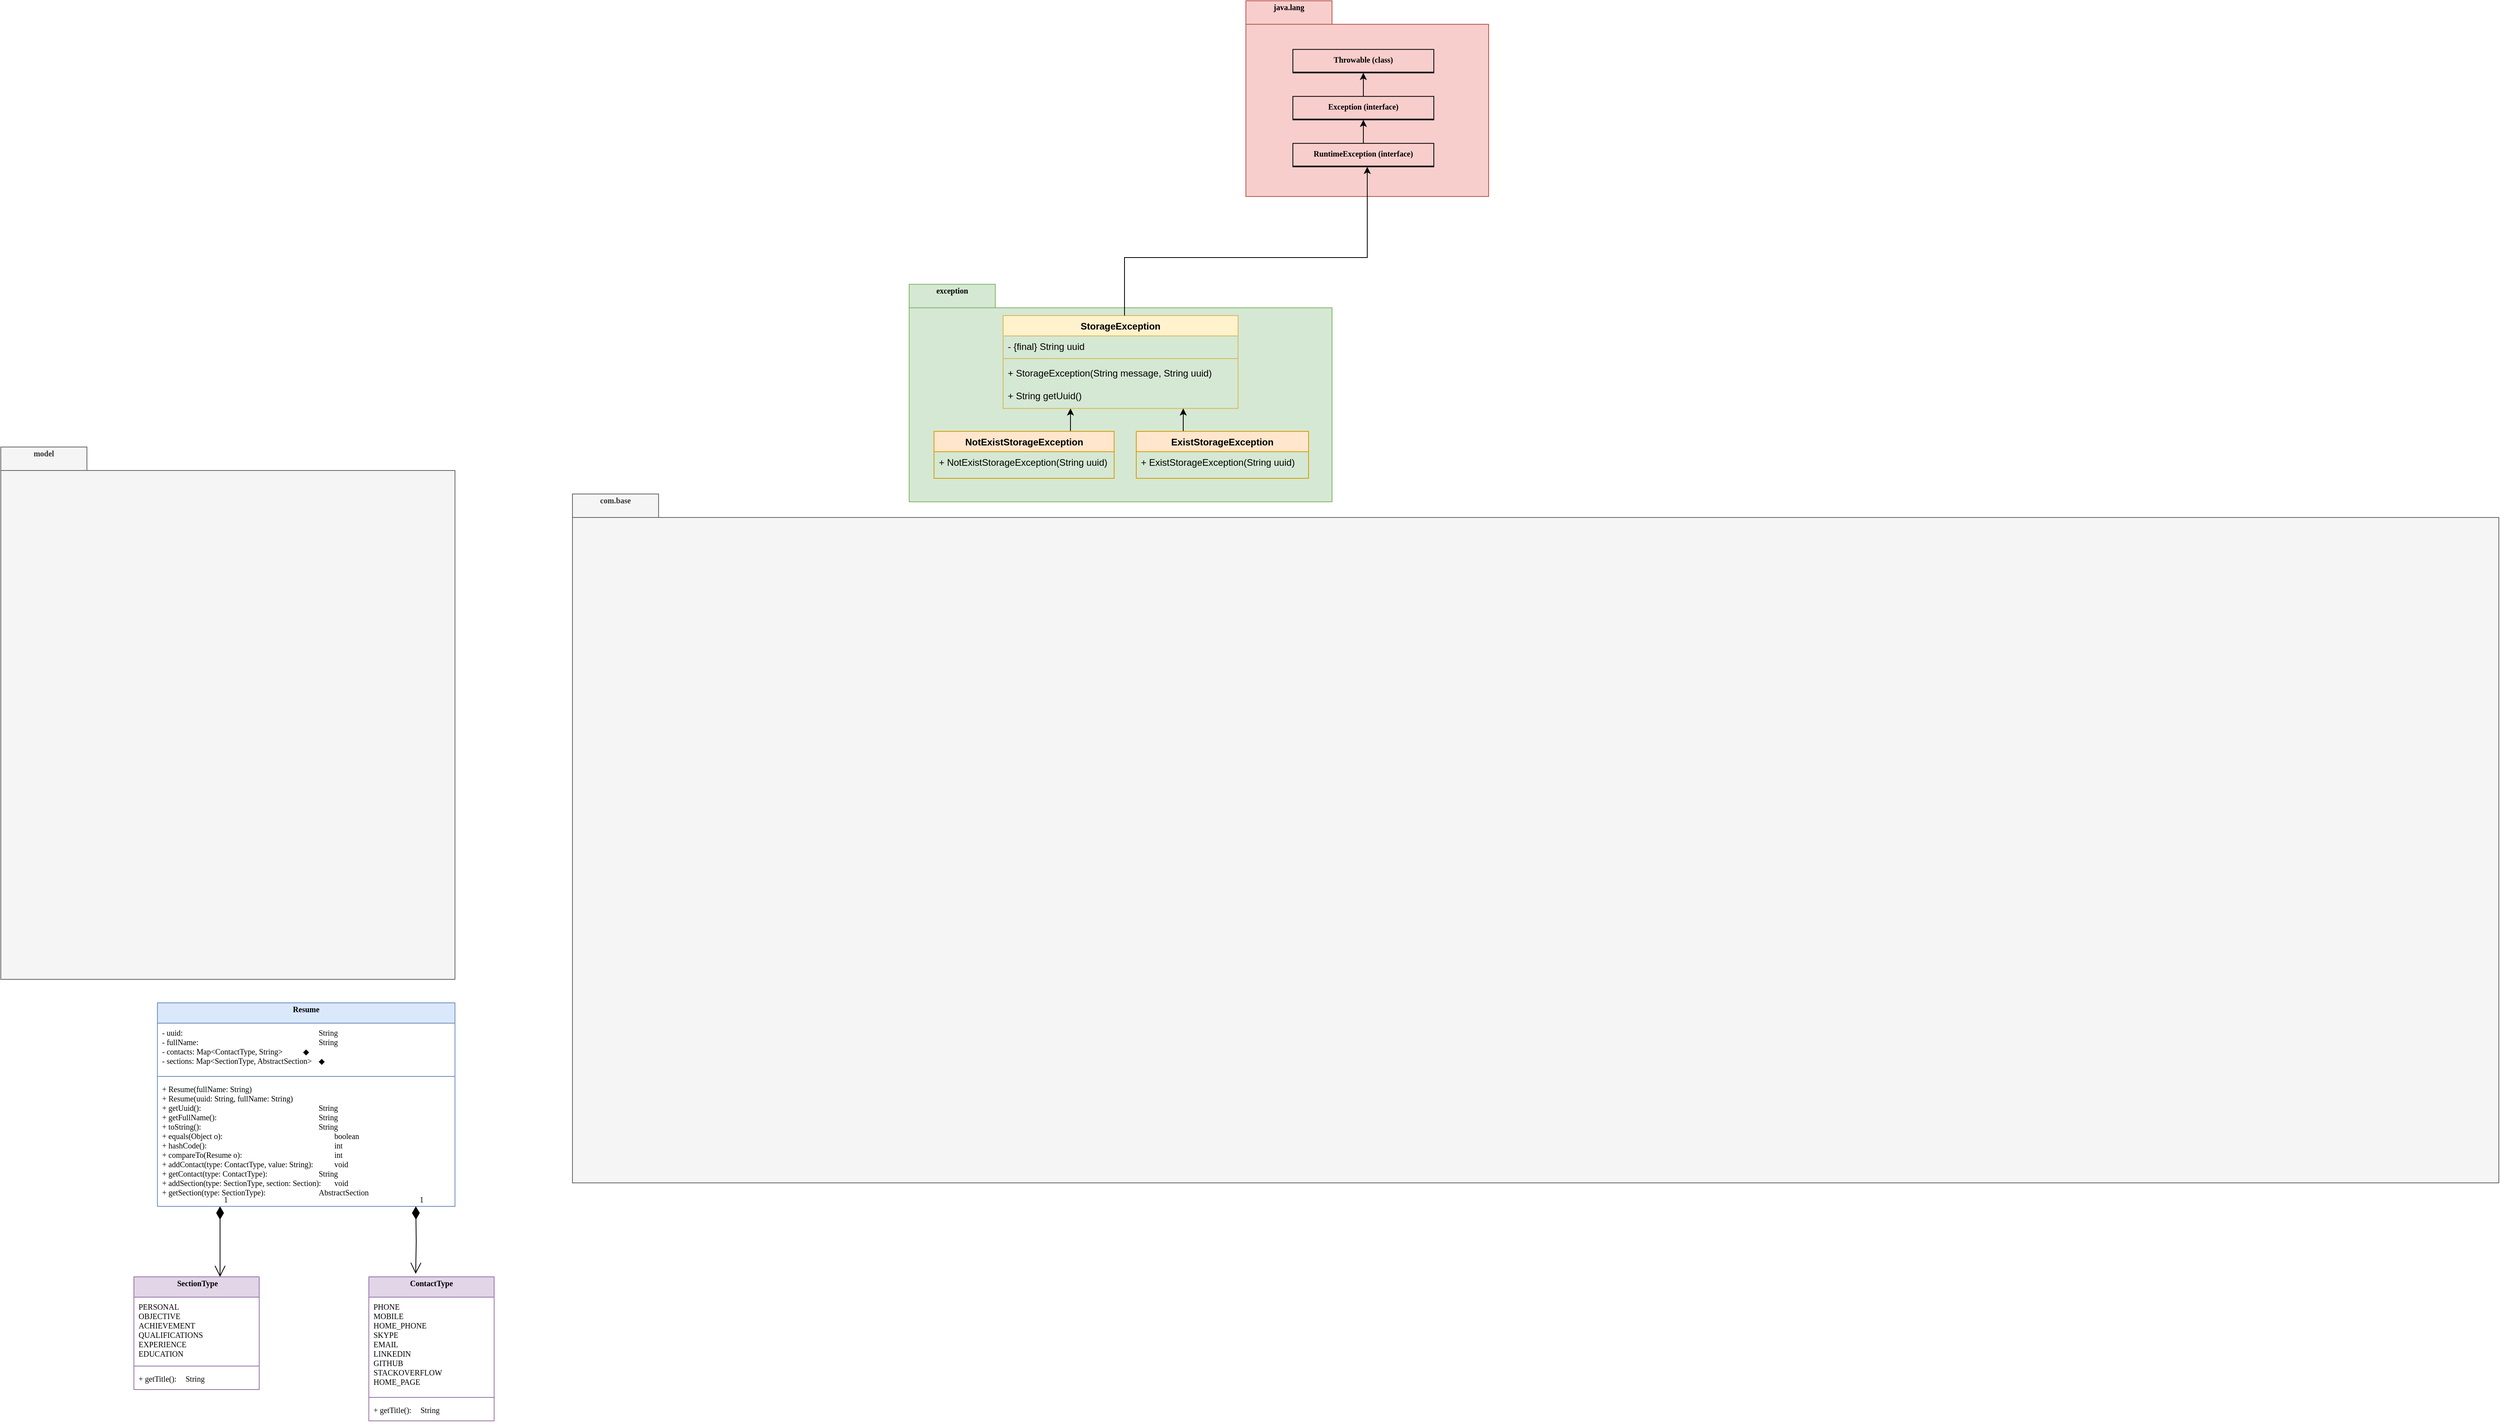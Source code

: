 <mxfile version="26.0.11">
  <diagram name="Page-1" id="b5b7bab2-c9e2-2cf4-8b2a-24fd1a2a6d21">
    <mxGraphModel dx="1535" dy="1523" grid="1" gridSize="10" guides="1" tooltips="1" connect="1" arrows="1" fold="1" page="1" pageScale="1" pageWidth="827" pageHeight="1169" background="none" math="0" shadow="0">
      <root>
        <mxCell id="0" />
        <mxCell id="1" parent="0" />
        <mxCell id="Uhua58XcrWmMQMuaPPMr-66" value="model" style="shape=folder;fontStyle=1;tabWidth=110;tabHeight=30;tabPosition=left;html=1;boundedLbl=1;labelInHeader=1;container=1;collapsible=0;whiteSpace=wrap;align=center;verticalAlign=top;spacingTop=-4;fontFamily=Verdana;fontSize=10;fontColor=#333333;fillColor=#f5f5f5;strokeColor=#666666;" vertex="1" parent="1">
          <mxGeometry x="-630" y="130" width="580" height="680" as="geometry" />
        </mxCell>
        <mxCell id="Uhua58XcrWmMQMuaPPMr-67" value="" style="html=1;strokeColor=none;resizeWidth=1;resizeHeight=1;fillColor=none;part=1;connectable=0;allowArrows=0;deletable=0;whiteSpace=wrap;align=center;verticalAlign=top;spacingTop=-4;fontFamily=Verdana;fontSize=10;fontColor=default;" vertex="1" parent="Uhua58XcrWmMQMuaPPMr-66">
          <mxGeometry width="580" height="476.0" relative="1" as="geometry">
            <mxPoint y="30" as="offset" />
          </mxGeometry>
        </mxCell>
        <mxCell id="Uhua58XcrWmMQMuaPPMr-31" value="com.base" style="shape=folder;fontStyle=1;tabWidth=110;tabHeight=30;tabPosition=left;html=1;boundedLbl=1;labelInHeader=1;container=1;collapsible=0;whiteSpace=wrap;align=center;verticalAlign=top;spacingTop=-4;fontFamily=Verdana;fontSize=10;fillColor=#f5f5f5;strokeColor=#666666;fontColor=#333333;" vertex="1" parent="1">
          <mxGeometry x="100" y="190" width="2460" height="880" as="geometry" />
        </mxCell>
        <mxCell id="Uhua58XcrWmMQMuaPPMr-29" value="java.lang" style="shape=folder;fontStyle=1;tabWidth=110;tabHeight=30;tabPosition=left;html=1;boundedLbl=1;labelInHeader=1;container=1;collapsible=0;whiteSpace=wrap;align=center;verticalAlign=top;spacingTop=-4;fontFamily=Verdana;fontSize=10;fillColor=#f8cecc;strokeColor=#b85450;" vertex="1" parent="1">
          <mxGeometry x="960" y="-440" width="310" height="250" as="geometry" />
        </mxCell>
        <mxCell id="Uhua58XcrWmMQMuaPPMr-43" value="Throwable (class)" style="swimlane;fontStyle=1;align=center;verticalAlign=middle;childLayout=stackLayout;horizontal=1;startSize=29;horizontalStack=0;resizeParent=1;resizeParentMax=0;resizeLast=0;collapsible=0;marginBottom=0;html=1;whiteSpace=wrap;spacingTop=-4;fontFamily=Verdana;fontSize=10;fontColor=default;fillColor=none;gradientColor=none;" vertex="1" parent="Uhua58XcrWmMQMuaPPMr-29">
          <mxGeometry x="60" y="62.15" width="180" height="30" as="geometry" />
        </mxCell>
        <mxCell id="Uhua58XcrWmMQMuaPPMr-52" style="edgeStyle=orthogonalEdgeStyle;rounded=0;orthogonalLoop=1;jettySize=auto;html=1;fontFamily=Verdana;fontSize=10;fontColor=default;" edge="1" parent="Uhua58XcrWmMQMuaPPMr-29" source="Uhua58XcrWmMQMuaPPMr-46" target="Uhua58XcrWmMQMuaPPMr-43">
          <mxGeometry relative="1" as="geometry" />
        </mxCell>
        <mxCell id="Uhua58XcrWmMQMuaPPMr-46" value="Exception (interface)" style="swimlane;fontStyle=1;align=center;verticalAlign=middle;childLayout=stackLayout;horizontal=1;startSize=29;horizontalStack=0;resizeParent=1;resizeParentMax=0;resizeLast=0;collapsible=0;marginBottom=0;html=1;whiteSpace=wrap;spacingTop=-4;fontFamily=Verdana;fontSize=10;fontColor=default;fillColor=none;gradientColor=none;" vertex="1" parent="Uhua58XcrWmMQMuaPPMr-29">
          <mxGeometry x="60" y="122.15" width="180" height="30" as="geometry" />
        </mxCell>
        <mxCell id="Uhua58XcrWmMQMuaPPMr-51" style="edgeStyle=orthogonalEdgeStyle;rounded=0;orthogonalLoop=1;jettySize=auto;html=1;entryX=0.5;entryY=1;entryDx=0;entryDy=0;fontFamily=Verdana;fontSize=10;fontColor=default;" edge="1" parent="Uhua58XcrWmMQMuaPPMr-29" source="Uhua58XcrWmMQMuaPPMr-47" target="Uhua58XcrWmMQMuaPPMr-46">
          <mxGeometry relative="1" as="geometry" />
        </mxCell>
        <mxCell id="Uhua58XcrWmMQMuaPPMr-47" value="RuntimeException (interface)" style="swimlane;fontStyle=1;align=center;verticalAlign=middle;childLayout=stackLayout;horizontal=1;startSize=29;horizontalStack=0;resizeParent=1;resizeParentMax=0;resizeLast=0;collapsible=0;marginBottom=0;html=1;whiteSpace=wrap;spacingTop=-4;fontFamily=Verdana;fontSize=10;fontColor=default;fillColor=none;gradientColor=none;" vertex="1" parent="Uhua58XcrWmMQMuaPPMr-29">
          <mxGeometry x="60" y="182.15" width="180" height="30" as="geometry" />
        </mxCell>
        <mxCell id="Uhua58XcrWmMQMuaPPMr-33" value="&lt;div&gt;&lt;span style=&quot;background-color: transparent; color: light-dark(rgb(0, 0, 0), rgb(255, 255, 255));&quot;&gt;exception&lt;/span&gt;&lt;/div&gt;" style="shape=folder;fontStyle=1;tabWidth=110;tabHeight=30;tabPosition=left;html=1;boundedLbl=1;labelInHeader=1;container=1;collapsible=0;whiteSpace=wrap;align=center;verticalAlign=top;spacingTop=-4;fontFamily=Verdana;fontSize=10;fillColor=#d5e8d4;strokeColor=#82b366;" vertex="1" parent="1">
          <mxGeometry x="530" y="-77.85" width="540" height="277.85" as="geometry" />
        </mxCell>
        <mxCell id="Uhua58XcrWmMQMuaPPMr-34" value="" style="html=1;strokeColor=none;resizeWidth=1;resizeHeight=1;fillColor=none;part=1;connectable=0;allowArrows=0;deletable=0;whiteSpace=wrap;align=center;verticalAlign=top;spacingTop=-4;fontFamily=Verdana;fontSize=10;fontColor=default;" vertex="1" parent="Uhua58XcrWmMQMuaPPMr-33">
          <mxGeometry width="188.372" height="84.563" relative="1" as="geometry">
            <mxPoint y="30" as="offset" />
          </mxGeometry>
        </mxCell>
        <mxCell id="Uhua58XcrWmMQMuaPPMr-37" value="" style="edgeStyle=orthogonalEdgeStyle;rounded=0;orthogonalLoop=1;jettySize=auto;html=1;fontFamily=Verdana;fontSize=10;fontColor=default;" edge="1" parent="Uhua58XcrWmMQMuaPPMr-33" source="Uhua58XcrWmMQMuaPPMr-8" target="Uhua58XcrWmMQMuaPPMr-4">
          <mxGeometry relative="1" as="geometry">
            <Array as="points">
              <mxPoint x="206" y="168" />
              <mxPoint x="206" y="168" />
            </Array>
          </mxGeometry>
        </mxCell>
        <mxCell id="Uhua58XcrWmMQMuaPPMr-8" value="NotExistStorageException" style="swimlane;fontStyle=1;align=center;verticalAlign=top;childLayout=stackLayout;horizontal=1;startSize=26;horizontalStack=0;resizeParent=1;resizeParentMax=0;resizeLast=0;collapsible=1;marginBottom=0;whiteSpace=wrap;html=1;fillColor=#ffe6cc;strokeColor=#d79b00;" vertex="1" parent="Uhua58XcrWmMQMuaPPMr-33">
          <mxGeometry x="31.76" y="187.85" width="230" height="60" as="geometry" />
        </mxCell>
        <mxCell id="Uhua58XcrWmMQMuaPPMr-11" value="+ NotExistStorageException(String uuid)" style="text;strokeColor=none;fillColor=none;align=left;verticalAlign=top;spacingLeft=4;spacingRight=4;overflow=hidden;rotatable=0;points=[[0,0.5],[1,0.5]];portConstraint=eastwest;whiteSpace=wrap;html=1;" vertex="1" parent="Uhua58XcrWmMQMuaPPMr-8">
          <mxGeometry y="26" width="230" height="34" as="geometry" />
        </mxCell>
        <mxCell id="Uhua58XcrWmMQMuaPPMr-1" value="StorageException" style="swimlane;fontStyle=1;align=center;verticalAlign=top;childLayout=stackLayout;horizontal=1;startSize=26;horizontalStack=0;resizeParent=1;resizeParentMax=0;resizeLast=0;collapsible=1;marginBottom=0;whiteSpace=wrap;html=1;fillColor=#fff2cc;strokeColor=#d6b656;" vertex="1" parent="Uhua58XcrWmMQMuaPPMr-33">
          <mxGeometry x="120" y="40" width="300" height="118.624" as="geometry" />
        </mxCell>
        <mxCell id="Uhua58XcrWmMQMuaPPMr-2" value="- {final} String uuid" style="text;strokeColor=none;fillColor=none;align=left;verticalAlign=top;spacingLeft=4;spacingRight=4;overflow=hidden;rotatable=0;points=[[0,0.5],[1,0.5]];portConstraint=eastwest;whiteSpace=wrap;html=1;" vertex="1" parent="Uhua58XcrWmMQMuaPPMr-1">
          <mxGeometry y="26" width="300" height="24" as="geometry" />
        </mxCell>
        <mxCell id="Uhua58XcrWmMQMuaPPMr-3" value="" style="line;strokeWidth=1;fillColor=none;align=left;verticalAlign=middle;spacingTop=-1;spacingLeft=3;spacingRight=3;rotatable=0;labelPosition=right;points=[];portConstraint=eastwest;strokeColor=inherit;" vertex="1" parent="Uhua58XcrWmMQMuaPPMr-1">
          <mxGeometry y="50" width="300" height="9.664" as="geometry" />
        </mxCell>
        <mxCell id="Uhua58XcrWmMQMuaPPMr-4" value="+&amp;nbsp;StorageException(String message, String uuid)&lt;div&gt;&lt;br&gt;&lt;div&gt;+ String getUuid()&amp;nbsp;&lt;/div&gt;&lt;/div&gt;" style="text;strokeColor=none;fillColor=none;align=left;verticalAlign=top;spacingLeft=4;spacingRight=4;overflow=hidden;rotatable=0;points=[[0,0.5],[1,0.5]];portConstraint=eastwest;whiteSpace=wrap;html=1;" vertex="1" parent="Uhua58XcrWmMQMuaPPMr-1">
          <mxGeometry y="59.664" width="300" height="58.96" as="geometry" />
        </mxCell>
        <mxCell id="Uhua58XcrWmMQMuaPPMr-38" value="" style="edgeStyle=orthogonalEdgeStyle;rounded=0;orthogonalLoop=1;jettySize=auto;html=1;fontFamily=Verdana;fontSize=10;fontColor=default;" edge="1" parent="Uhua58XcrWmMQMuaPPMr-33" source="Uhua58XcrWmMQMuaPPMr-21" target="Uhua58XcrWmMQMuaPPMr-4">
          <mxGeometry relative="1" as="geometry">
            <Array as="points">
              <mxPoint x="350" y="168" />
              <mxPoint x="350" y="168" />
            </Array>
          </mxGeometry>
        </mxCell>
        <mxCell id="Uhua58XcrWmMQMuaPPMr-21" value="ExistStorageException" style="swimlane;fontStyle=1;align=center;verticalAlign=top;childLayout=stackLayout;horizontal=1;startSize=26;horizontalStack=0;resizeParent=1;resizeParentMax=0;resizeLast=0;collapsible=1;marginBottom=0;whiteSpace=wrap;html=1;fillColor=#ffe6cc;strokeColor=#d79b00;" vertex="1" parent="Uhua58XcrWmMQMuaPPMr-33">
          <mxGeometry x="289.999" y="187.85" width="220" height="60" as="geometry" />
        </mxCell>
        <mxCell id="Uhua58XcrWmMQMuaPPMr-22" value="+ ExistStorageException(String uuid)" style="text;strokeColor=none;fillColor=none;align=left;verticalAlign=top;spacingLeft=4;spacingRight=4;overflow=hidden;rotatable=0;points=[[0,0.5],[1,0.5]];portConstraint=eastwest;whiteSpace=wrap;html=1;" vertex="1" parent="Uhua58XcrWmMQMuaPPMr-21">
          <mxGeometry y="26" width="220" height="34" as="geometry" />
        </mxCell>
        <mxCell id="Uhua58XcrWmMQMuaPPMr-58" value="Resume" style="swimlane;fontStyle=1;align=center;verticalAlign=top;childLayout=stackLayout;horizontal=1;startSize=26;horizontalStack=0;resizeParent=1;resizeParentMax=0;resizeLast=0;collapsible=1;marginBottom=0;whiteSpace=wrap;html=1;spacingTop=-4;fontFamily=Verdana;fontSize=10;fillColor=#dae8fc;strokeColor=#6c8ebf;" vertex="1" parent="1">
          <mxGeometry x="-430" y="840" width="380" height="260" as="geometry" />
        </mxCell>
        <mxCell id="Uhua58XcrWmMQMuaPPMr-59" value="- uuid: &lt;span style=&quot;white-space: pre;&quot;&gt;&#x9;&lt;/span&gt;&lt;span style=&quot;white-space: pre;&quot;&gt;&#x9;&lt;/span&gt;&lt;span style=&quot;white-space: pre;&quot;&gt;&#x9;&lt;/span&gt;&lt;span style=&quot;white-space: pre;&quot;&gt;&#x9;&lt;span style=&quot;white-space: pre;&quot;&gt;&#x9;&lt;/span&gt;&lt;span style=&quot;white-space: pre;&quot;&gt;&#x9;&lt;/span&gt;&lt;span style=&quot;white-space: pre;&quot;&gt;&#x9;&lt;/span&gt;&lt;span style=&quot;white-space: pre;&quot;&gt;&#x9;&lt;/span&gt;&lt;span style=&quot;white-space: pre;&quot;&gt;&#x9;&lt;/span&gt;&lt;/span&gt;String&lt;br&gt;&lt;div&gt;- fullName: &lt;span style=&quot;white-space: pre;&quot;&gt;&#x9;&lt;/span&gt;&lt;span style=&quot;white-space: pre;&quot;&gt;&#x9;&lt;/span&gt;&lt;span style=&quot;white-space: pre;&quot;&gt;&#x9;&lt;span style=&quot;white-space: pre;&quot;&gt;&#x9;&lt;/span&gt;&lt;span style=&quot;white-space: pre;&quot;&gt;&#x9;&lt;/span&gt;&lt;span style=&quot;white-space: pre;&quot;&gt;&#x9;&lt;/span&gt;&lt;span style=&quot;white-space: pre;&quot;&gt;&#x9;&lt;/span&gt;&lt;span style=&quot;white-space: pre;&quot;&gt;&#x9;&lt;/span&gt;&lt;/span&gt;&lt;span class=&quot;hljs-type&quot;&gt;String&lt;/span&gt;&lt;/div&gt;&lt;div&gt;&lt;span class=&quot;hljs-type&quot;&gt;- contacts: Map&amp;lt;ContactType, String&amp;gt;&amp;nbsp;&lt;span style=&quot;white-space: pre;&quot;&gt;&#x9;&lt;span style=&quot;white-space: pre;&quot;&gt;&#x9;&lt;/span&gt;&lt;/span&gt;◆&amp;nbsp;&lt;/span&gt;&lt;/div&gt;&lt;div&gt;&lt;span class=&quot;hljs-type&quot;&gt;- sections: Map&amp;lt;SectionType, AbstractSection&amp;gt;&amp;nbsp;&lt;span style=&quot;white-space: pre;&quot;&gt;&#x9;&lt;/span&gt;◆&amp;nbsp;&lt;/span&gt;&lt;/div&gt;" style="text;strokeColor=none;fillColor=none;align=left;verticalAlign=top;spacingLeft=4;spacingRight=4;overflow=hidden;rotatable=0;points=[[0,0.5],[1,0.5]];portConstraint=eastwest;whiteSpace=wrap;html=1;fontFamily=Verdana;fontSize=10;fontColor=default;" vertex="1" parent="Uhua58XcrWmMQMuaPPMr-58">
          <mxGeometry y="26" width="380" height="64" as="geometry" />
        </mxCell>
        <mxCell id="Uhua58XcrWmMQMuaPPMr-60" value="" style="line;strokeWidth=1;fillColor=none;align=left;verticalAlign=middle;spacingTop=-1;spacingLeft=3;spacingRight=3;rotatable=0;labelPosition=right;points=[];portConstraint=eastwest;strokeColor=inherit;fontFamily=Verdana;fontSize=10;fontColor=default;" vertex="1" parent="Uhua58XcrWmMQMuaPPMr-58">
          <mxGeometry y="90" width="380" height="8" as="geometry" />
        </mxCell>
        <mxCell id="Uhua58XcrWmMQMuaPPMr-61" value="+ &lt;span class=&quot;hljs-keyword&quot;&gt;Resume&lt;/span&gt;(fullName: &lt;span class=&quot;hljs-type&quot;&gt;String&lt;/span&gt;)&lt;div&gt;+ &lt;span class=&quot;hljs-keyword&quot;&gt;Resume&lt;/span&gt;(uuid: &lt;span class=&quot;hljs-type&quot;&gt;String&lt;/span&gt;, fullName: &lt;span class=&quot;hljs-type&quot;&gt;String&lt;/span&gt;)&lt;/div&gt;&lt;div&gt;+ getUuid(): &lt;span style=&quot;white-space: pre;&quot;&gt;&#x9;&lt;/span&gt;&lt;span style=&quot;white-space: pre;&quot;&gt;&#x9;&lt;span style=&quot;white-space: pre;&quot;&gt;&#x9;&lt;span style=&quot;white-space: pre;&quot;&gt;&#x9;&lt;/span&gt;&lt;span style=&quot;white-space: pre;&quot;&gt;&#x9;&lt;/span&gt;&lt;span style=&quot;white-space: pre;&quot;&gt;&#x9;&lt;/span&gt;&lt;span style=&quot;white-space: pre;&quot;&gt;&#x9;&lt;/span&gt;&lt;span style=&quot;white-space: pre;&quot;&gt;&#x9;&lt;/span&gt;&lt;/span&gt;&lt;/span&gt;&lt;span class=&quot;hljs-type&quot;&gt;String&lt;/span&gt;&lt;/div&gt;&lt;div&gt;&lt;span class=&quot;hljs-type&quot;&gt;+ getFullName(): &lt;span style=&quot;white-space: pre;&quot;&gt;&#x9;&lt;span style=&quot;white-space: pre;&quot;&gt;&#x9;&lt;span style=&quot;white-space: pre;&quot;&gt;&#x9;&lt;/span&gt;&lt;span style=&quot;white-space: pre;&quot;&gt;&#x9;&lt;/span&gt;&lt;span style=&quot;white-space: pre;&quot;&gt;&#x9;&lt;/span&gt;&lt;span style=&quot;white-space: pre;&quot;&gt;&#x9;&lt;/span&gt;&lt;span style=&quot;white-space: pre;&quot;&gt;&#x9;&lt;/span&gt;&lt;/span&gt;&lt;/span&gt;&lt;span class=&quot;hljs-type&quot;&gt;String&lt;/span&gt;&lt;/span&gt;&lt;/div&gt;&lt;div&gt;&lt;span class=&quot;hljs-type&quot;&gt;&lt;span class=&quot;hljs-type&quot;&gt;+ toString(): &lt;span style=&quot;white-space: pre;&quot;&gt;&#x9;&lt;/span&gt;&lt;span style=&quot;white-space: pre;&quot;&gt;&#x9;&lt;span style=&quot;white-space: pre;&quot;&gt;&#x9;&lt;span style=&quot;white-space: pre;&quot;&gt;&#x9;&lt;/span&gt;&lt;span style=&quot;white-space: pre;&quot;&gt;&#x9;&lt;/span&gt;&lt;span style=&quot;white-space: pre;&quot;&gt;&#x9;&lt;/span&gt;&lt;span style=&quot;white-space: pre;&quot;&gt;&#x9;&lt;/span&gt;&lt;span style=&quot;white-space: pre;&quot;&gt;&#x9;&lt;/span&gt;&lt;/span&gt;&lt;/span&gt;&lt;span class=&quot;hljs-type&quot;&gt;String&lt;/span&gt;&lt;/span&gt;&lt;/span&gt;&lt;/div&gt;&lt;div&gt;&lt;span class=&quot;hljs-type&quot;&gt;&lt;span class=&quot;hljs-type&quot;&gt;&lt;span class=&quot;hljs-type&quot;&gt;+ &lt;span class=&quot;hljs-keyword&quot;&gt;equals&lt;/span&gt;(&lt;span class=&quot;hljs-type&quot;&gt;Object&lt;/span&gt; o): &lt;span style=&quot;white-space: pre;&quot;&gt;&#x9;&lt;span style=&quot;white-space: pre;&quot;&gt;&#x9;&lt;span style=&quot;white-space: pre;&quot;&gt;&#x9;&lt;/span&gt;&lt;span style=&quot;white-space: pre;&quot;&gt;&#x9;&lt;/span&gt;&lt;span style=&quot;white-space: pre;&quot;&gt;&#x9;&lt;/span&gt;&lt;span style=&quot;white-space: pre;&quot;&gt;&#x9;&lt;/span&gt;&lt;span style=&quot;white-space: pre;&quot;&gt;&#x9;&lt;/span&gt;&lt;/span&gt;&lt;/span&gt;&lt;span class=&quot;hljs-type&quot;&gt;boolean&lt;/span&gt;&lt;/span&gt;&lt;/span&gt;&lt;/span&gt;&lt;/div&gt;&lt;div&gt;&lt;span class=&quot;hljs-type&quot;&gt;&lt;span class=&quot;hljs-type&quot;&gt;&lt;span class=&quot;hljs-type&quot;&gt;&lt;span class=&quot;hljs-type&quot;&gt;+ hashCode(): &lt;span style=&quot;white-space: pre;&quot;&gt;&#x9;&lt;/span&gt;&lt;span style=&quot;white-space: pre;&quot;&gt;&#x9;&lt;span style=&quot;white-space: pre;&quot;&gt;&#x9;&lt;span style=&quot;white-space: pre;&quot;&gt;&#x9;&lt;/span&gt;&lt;span style=&quot;white-space: pre;&quot;&gt;&#x9;&lt;/span&gt;&lt;span style=&quot;white-space: pre;&quot;&gt;&#x9;&lt;/span&gt;&lt;span style=&quot;white-space: pre;&quot;&gt;&#x9;&lt;/span&gt;&lt;span style=&quot;white-space: pre;&quot;&gt;&#x9;&lt;/span&gt;&lt;/span&gt;&lt;/span&gt;int&lt;/span&gt;&lt;/span&gt;&lt;/span&gt;&lt;/span&gt;&lt;/div&gt;&lt;div&gt;&lt;span class=&quot;hljs-type&quot;&gt;&lt;span class=&quot;hljs-type&quot;&gt;&lt;span class=&quot;hljs-type&quot;&gt;&lt;span class=&quot;hljs-type&quot;&gt;+ compareTo(&lt;span class=&quot;hljs-keyword&quot;&gt;Resume&lt;/span&gt; o): &lt;span style=&quot;white-space: pre;&quot;&gt;&#x9;&lt;span style=&quot;white-space: pre;&quot;&gt;&#x9;&lt;/span&gt;&lt;span style=&quot;white-space: pre;&quot;&gt;&#x9;&lt;/span&gt;&lt;span style=&quot;white-space: pre;&quot;&gt;&#x9;&lt;/span&gt;&lt;span style=&quot;white-space: pre;&quot;&gt;&#x9;&lt;/span&gt;&lt;span style=&quot;white-space: pre;&quot;&gt;&#x9;&lt;/span&gt;&lt;/span&gt;int&lt;/span&gt;&lt;/span&gt;&lt;/span&gt;&lt;/span&gt;&lt;/div&gt;&lt;div&gt;&lt;span class=&quot;hljs-type&quot;&gt;&lt;span class=&quot;hljs-type&quot;&gt;&lt;span class=&quot;hljs-type&quot;&gt;&lt;span class=&quot;hljs-type&quot;&gt;+ addContact(&lt;span class=&quot;hljs-keyword&quot;&gt;type&lt;/span&gt;: ContactType, &lt;span class=&quot;hljs-keyword&quot;&gt;value&lt;/span&gt;: String): &lt;span style=&quot;white-space: pre;&quot;&gt;&#x9;&lt;/span&gt;&lt;span style=&quot;white-space: pre;&quot;&gt;&#x9;&lt;/span&gt;&lt;span class=&quot;hljs-type&quot;&gt;void&lt;/span&gt;&lt;/span&gt;&lt;/span&gt;&lt;/span&gt;&lt;/span&gt;&lt;/div&gt;&lt;div&gt;&lt;span class=&quot;hljs-type&quot;&gt;&lt;span class=&quot;hljs-type&quot;&gt;&lt;span class=&quot;hljs-type&quot;&gt;&lt;span class=&quot;hljs-type&quot;&gt;&lt;span class=&quot;hljs-type&quot;&gt;+ getContact(&lt;span class=&quot;hljs-keyword&quot;&gt;type&lt;/span&gt;: ContactType): &lt;span style=&quot;white-space: pre;&quot;&gt;&#x9;&lt;/span&gt;&lt;span style=&quot;white-space: pre;&quot;&gt;&#x9;&lt;/span&gt;&lt;span style=&quot;white-space: pre;&quot;&gt;&#x9;&lt;/span&gt;&lt;span style=&quot;white-space: pre;&quot;&gt;&#x9;&lt;/span&gt;String&lt;/span&gt;&lt;/span&gt;&lt;/span&gt;&lt;/span&gt;&lt;/span&gt;&lt;/div&gt;&lt;div&gt;+ addSection(&lt;span class=&quot;hljs-keyword&quot;&gt;type&lt;/span&gt;: SectionType, section: Section): &lt;span style=&quot;white-space: pre;&quot;&gt;&#x9;&lt;/span&gt;&lt;span class=&quot;hljs-type&quot;&gt;void&lt;/span&gt;&lt;/div&gt;&lt;div&gt;&lt;span class=&quot;hljs-type&quot;&gt;+ getSection(&lt;span class=&quot;hljs-keyword&quot;&gt;type&lt;/span&gt;: SectionType): &lt;span style=&quot;white-space: pre;&quot;&gt;&#x9;&lt;/span&gt;&lt;span style=&quot;white-space: pre;&quot;&gt;&#x9;&lt;/span&gt;&lt;span style=&quot;white-space: pre;&quot;&gt;&#x9;&lt;/span&gt;&lt;span style=&quot;white-space: pre;&quot;&gt;&#x9;&lt;/span&gt;AbstractSection&lt;/span&gt;&lt;/div&gt;" style="text;strokeColor=none;fillColor=none;align=left;verticalAlign=top;spacingLeft=4;spacingRight=4;overflow=hidden;rotatable=0;points=[[0,0.5],[1,0.5]];portConstraint=eastwest;whiteSpace=wrap;html=1;fontFamily=Verdana;fontSize=10;fontColor=default;" vertex="1" parent="Uhua58XcrWmMQMuaPPMr-58">
          <mxGeometry y="98" width="380" height="162" as="geometry" />
        </mxCell>
        <mxCell id="Uhua58XcrWmMQMuaPPMr-53" style="edgeStyle=orthogonalEdgeStyle;rounded=0;orthogonalLoop=1;jettySize=auto;html=1;fontFamily=Verdana;fontSize=10;fontColor=default;" edge="1" parent="1" source="Uhua58XcrWmMQMuaPPMr-1" target="Uhua58XcrWmMQMuaPPMr-47">
          <mxGeometry relative="1" as="geometry">
            <mxPoint x="804.94" y="-250.0" as="sourcePoint" />
            <mxPoint x="1114.999" y="-440.0" as="targetPoint" />
            <Array as="points">
              <mxPoint x="805" y="-112" />
              <mxPoint x="1115" y="-112" />
            </Array>
          </mxGeometry>
        </mxCell>
        <mxCell id="Uhua58XcrWmMQMuaPPMr-62" value="&amp;nbsp;SectionType" style="swimlane;fontStyle=1;align=center;verticalAlign=top;childLayout=stackLayout;horizontal=1;startSize=26;horizontalStack=0;resizeParent=1;resizeParentMax=0;resizeLast=0;collapsible=1;marginBottom=0;whiteSpace=wrap;html=1;spacingTop=-4;fontFamily=Verdana;fontSize=10;fillColor=#e1d5e7;strokeColor=#9673a6;" vertex="1" parent="1">
          <mxGeometry x="-460" y="1190" width="160" height="144" as="geometry" />
        </mxCell>
        <mxCell id="Uhua58XcrWmMQMuaPPMr-63" value="PERSONAL&lt;div&gt;OBJECTIVE&lt;/div&gt;&lt;div&gt;ACHIEVEMENT&lt;/div&gt;&lt;div&gt;QUALIFICATIONS&amp;nbsp;&lt;/div&gt;&lt;div&gt;EXPERIENCE&amp;nbsp;&lt;/div&gt;&lt;div&gt;EDUCATION                        &amp;nbsp;&amp;nbsp;&amp;nbsp; &amp;nbsp; &amp;nbsp; &amp;nbsp; &amp;nbsp; &amp;nbsp; &amp;nbsp; &amp;nbsp; &amp;nbsp; &amp;nbsp; &amp;nbsp; &amp;nbsp;&lt;/div&gt;" style="text;strokeColor=none;fillColor=none;align=left;verticalAlign=top;spacingLeft=4;spacingRight=4;overflow=hidden;rotatable=0;points=[[0,0.5],[1,0.5]];portConstraint=eastwest;whiteSpace=wrap;html=1;fontFamily=Verdana;fontSize=10;fontColor=default;" vertex="1" parent="Uhua58XcrWmMQMuaPPMr-62">
          <mxGeometry y="26" width="160" height="84" as="geometry" />
        </mxCell>
        <mxCell id="Uhua58XcrWmMQMuaPPMr-64" value="" style="line;strokeWidth=1;fillColor=none;align=left;verticalAlign=middle;spacingTop=-1;spacingLeft=3;spacingRight=3;rotatable=0;labelPosition=right;points=[];portConstraint=eastwest;strokeColor=inherit;fontFamily=Verdana;fontSize=10;fontColor=default;" vertex="1" parent="Uhua58XcrWmMQMuaPPMr-62">
          <mxGeometry y="110" width="160" height="8" as="geometry" />
        </mxCell>
        <mxCell id="Uhua58XcrWmMQMuaPPMr-65" value="+ getTitle(): &lt;span style=&quot;white-space: pre;&quot;&gt;&#x9;&lt;/span&gt;String" style="text;strokeColor=none;fillColor=none;align=left;verticalAlign=top;spacingLeft=4;spacingRight=4;overflow=hidden;rotatable=0;points=[[0,0.5],[1,0.5]];portConstraint=eastwest;whiteSpace=wrap;html=1;fontFamily=Verdana;fontSize=10;fontColor=default;" vertex="1" parent="Uhua58XcrWmMQMuaPPMr-62">
          <mxGeometry y="118" width="160" height="26" as="geometry" />
        </mxCell>
        <mxCell id="Uhua58XcrWmMQMuaPPMr-75" value="ContactType" style="swimlane;fontStyle=1;align=center;verticalAlign=top;childLayout=stackLayout;horizontal=1;startSize=26;horizontalStack=0;resizeParent=1;resizeParentMax=0;resizeLast=0;collapsible=1;marginBottom=0;whiteSpace=wrap;html=1;spacingTop=-4;fontFamily=Verdana;fontSize=10;fillColor=#e1d5e7;strokeColor=#9673a6;" vertex="1" parent="1">
          <mxGeometry x="-160" y="1190" width="160" height="184" as="geometry" />
        </mxCell>
        <mxCell id="Uhua58XcrWmMQMuaPPMr-76" value="PHONE&lt;div&gt;MOBILE&lt;/div&gt;&lt;div&gt;HOME_PHONE&lt;/div&gt;&lt;div&gt;SKYPE&lt;/div&gt;&lt;div&gt;EMAIL&lt;/div&gt;&lt;div&gt;LINKEDIN&lt;/div&gt;&lt;div&gt;GITHUB&lt;/div&gt;&lt;div&gt;STACKOVERFLOW&lt;/div&gt;&lt;div&gt;HOME_PAGE&lt;/div&gt;" style="text;strokeColor=none;fillColor=none;align=left;verticalAlign=top;spacingLeft=4;spacingRight=4;overflow=hidden;rotatable=0;points=[[0,0.5],[1,0.5]];portConstraint=eastwest;whiteSpace=wrap;html=1;fontFamily=Verdana;fontSize=10;fontColor=default;" vertex="1" parent="Uhua58XcrWmMQMuaPPMr-75">
          <mxGeometry y="26" width="160" height="124" as="geometry" />
        </mxCell>
        <mxCell id="Uhua58XcrWmMQMuaPPMr-77" value="" style="line;strokeWidth=1;fillColor=none;align=left;verticalAlign=middle;spacingTop=-1;spacingLeft=3;spacingRight=3;rotatable=0;labelPosition=right;points=[];portConstraint=eastwest;strokeColor=inherit;fontFamily=Verdana;fontSize=10;fontColor=default;" vertex="1" parent="Uhua58XcrWmMQMuaPPMr-75">
          <mxGeometry y="150" width="160" height="8" as="geometry" />
        </mxCell>
        <mxCell id="Uhua58XcrWmMQMuaPPMr-78" value="+ getTitle(): &lt;span style=&quot;white-space: pre;&quot;&gt;&#x9;&lt;/span&gt;String" style="text;strokeColor=none;fillColor=none;align=left;verticalAlign=top;spacingLeft=4;spacingRight=4;overflow=hidden;rotatable=0;points=[[0,0.5],[1,0.5]];portConstraint=eastwest;whiteSpace=wrap;html=1;fontFamily=Verdana;fontSize=10;fontColor=default;" vertex="1" parent="Uhua58XcrWmMQMuaPPMr-75">
          <mxGeometry y="158" width="160" height="26" as="geometry" />
        </mxCell>
        <mxCell id="Uhua58XcrWmMQMuaPPMr-79" value="1" style="endArrow=open;html=1;endSize=12;startArrow=diamondThin;startSize=14;startFill=1;edgeStyle=orthogonalEdgeStyle;align=left;verticalAlign=bottom;rounded=0;fontFamily=Verdana;fontSize=10;fontColor=default;entryX=0.374;entryY=-0.021;entryDx=0;entryDy=0;entryPerimeter=0;" edge="1" parent="1" target="Uhua58XcrWmMQMuaPPMr-75">
          <mxGeometry x="-1" y="3" relative="1" as="geometry">
            <mxPoint x="-100" y="1100" as="sourcePoint" />
            <mxPoint x="-100" y="1180" as="targetPoint" />
          </mxGeometry>
        </mxCell>
        <mxCell id="Uhua58XcrWmMQMuaPPMr-82" value="1" style="endArrow=open;html=1;endSize=12;startArrow=diamondThin;startSize=14;startFill=1;edgeStyle=orthogonalEdgeStyle;align=left;verticalAlign=bottom;rounded=0;fontFamily=Verdana;fontSize=10;fontColor=default;" edge="1" parent="1">
          <mxGeometry x="-1" y="3" relative="1" as="geometry">
            <mxPoint x="-350" y="1100" as="sourcePoint" />
            <mxPoint x="-350" y="1190" as="targetPoint" />
          </mxGeometry>
        </mxCell>
      </root>
    </mxGraphModel>
  </diagram>
</mxfile>
